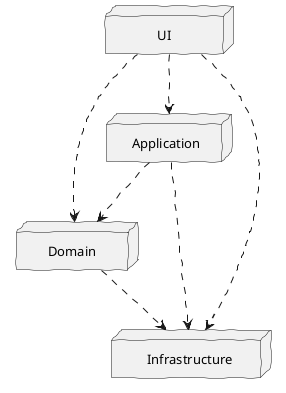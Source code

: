 @startuml
skinparam Handwritten true
skinparam monochrome true	
skinparam shadowing false
node "<size:13>      Infrastructure    </size>" as Infrastructure
node "<size:13>           UI           </size>" as UI
node "<size:13>   Application  </size>" as Application
node "<size:13>     Domain     </size>" as Domain
Infrastructure <.up. UI
Domain <.up. UI
Infrastructure <.up. Domain
Infrastructure <.up. Application
UI .down.> Application
Application .down.> Domain
@enduml